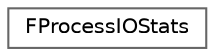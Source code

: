 digraph "Graphical Class Hierarchy"
{
 // INTERACTIVE_SVG=YES
 // LATEX_PDF_SIZE
  bgcolor="transparent";
  edge [fontname=Helvetica,fontsize=10,labelfontname=Helvetica,labelfontsize=10];
  node [fontname=Helvetica,fontsize=10,shape=box,height=0.2,width=0.4];
  rankdir="LR";
  Node0 [id="Node000000",label="FProcessIOStats",height=0.2,width=0.4,color="grey40", fillcolor="white", style="filled",URL="$d4/dd8/structFProcessIOStats.html",tooltip="Different types of Input/Output stats."];
}
